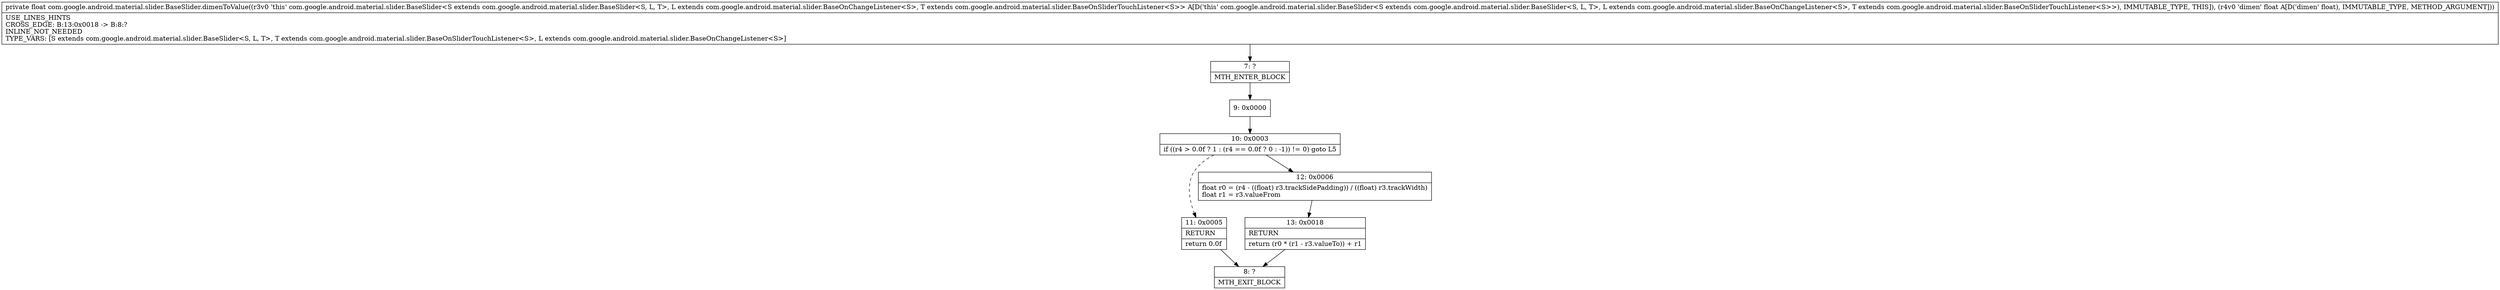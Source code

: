 digraph "CFG forcom.google.android.material.slider.BaseSlider.dimenToValue(F)F" {
Node_7 [shape=record,label="{7\:\ ?|MTH_ENTER_BLOCK\l}"];
Node_9 [shape=record,label="{9\:\ 0x0000}"];
Node_10 [shape=record,label="{10\:\ 0x0003|if ((r4 \> 0.0f ? 1 : (r4 == 0.0f ? 0 : \-1)) != 0) goto L5\l}"];
Node_11 [shape=record,label="{11\:\ 0x0005|RETURN\l|return 0.0f\l}"];
Node_8 [shape=record,label="{8\:\ ?|MTH_EXIT_BLOCK\l}"];
Node_12 [shape=record,label="{12\:\ 0x0006|float r0 = (r4 \- ((float) r3.trackSidePadding)) \/ ((float) r3.trackWidth)\lfloat r1 = r3.valueFrom\l}"];
Node_13 [shape=record,label="{13\:\ 0x0018|RETURN\l|return (r0 * (r1 \- r3.valueTo)) + r1\l}"];
MethodNode[shape=record,label="{private float com.google.android.material.slider.BaseSlider.dimenToValue((r3v0 'this' com.google.android.material.slider.BaseSlider\<S extends com.google.android.material.slider.BaseSlider\<S, L, T\>, L extends com.google.android.material.slider.BaseOnChangeListener\<S\>, T extends com.google.android.material.slider.BaseOnSliderTouchListener\<S\>\> A[D('this' com.google.android.material.slider.BaseSlider\<S extends com.google.android.material.slider.BaseSlider\<S, L, T\>, L extends com.google.android.material.slider.BaseOnChangeListener\<S\>, T extends com.google.android.material.slider.BaseOnSliderTouchListener\<S\>\>), IMMUTABLE_TYPE, THIS]), (r4v0 'dimen' float A[D('dimen' float), IMMUTABLE_TYPE, METHOD_ARGUMENT]))  | USE_LINES_HINTS\lCROSS_EDGE: B:13:0x0018 \-\> B:8:?\lINLINE_NOT_NEEDED\lTYPE_VARS: [S extends com.google.android.material.slider.BaseSlider\<S, L, T\>, T extends com.google.android.material.slider.BaseOnSliderTouchListener\<S\>, L extends com.google.android.material.slider.BaseOnChangeListener\<S\>]\l}"];
MethodNode -> Node_7;Node_7 -> Node_9;
Node_9 -> Node_10;
Node_10 -> Node_11[style=dashed];
Node_10 -> Node_12;
Node_11 -> Node_8;
Node_12 -> Node_13;
Node_13 -> Node_8;
}

